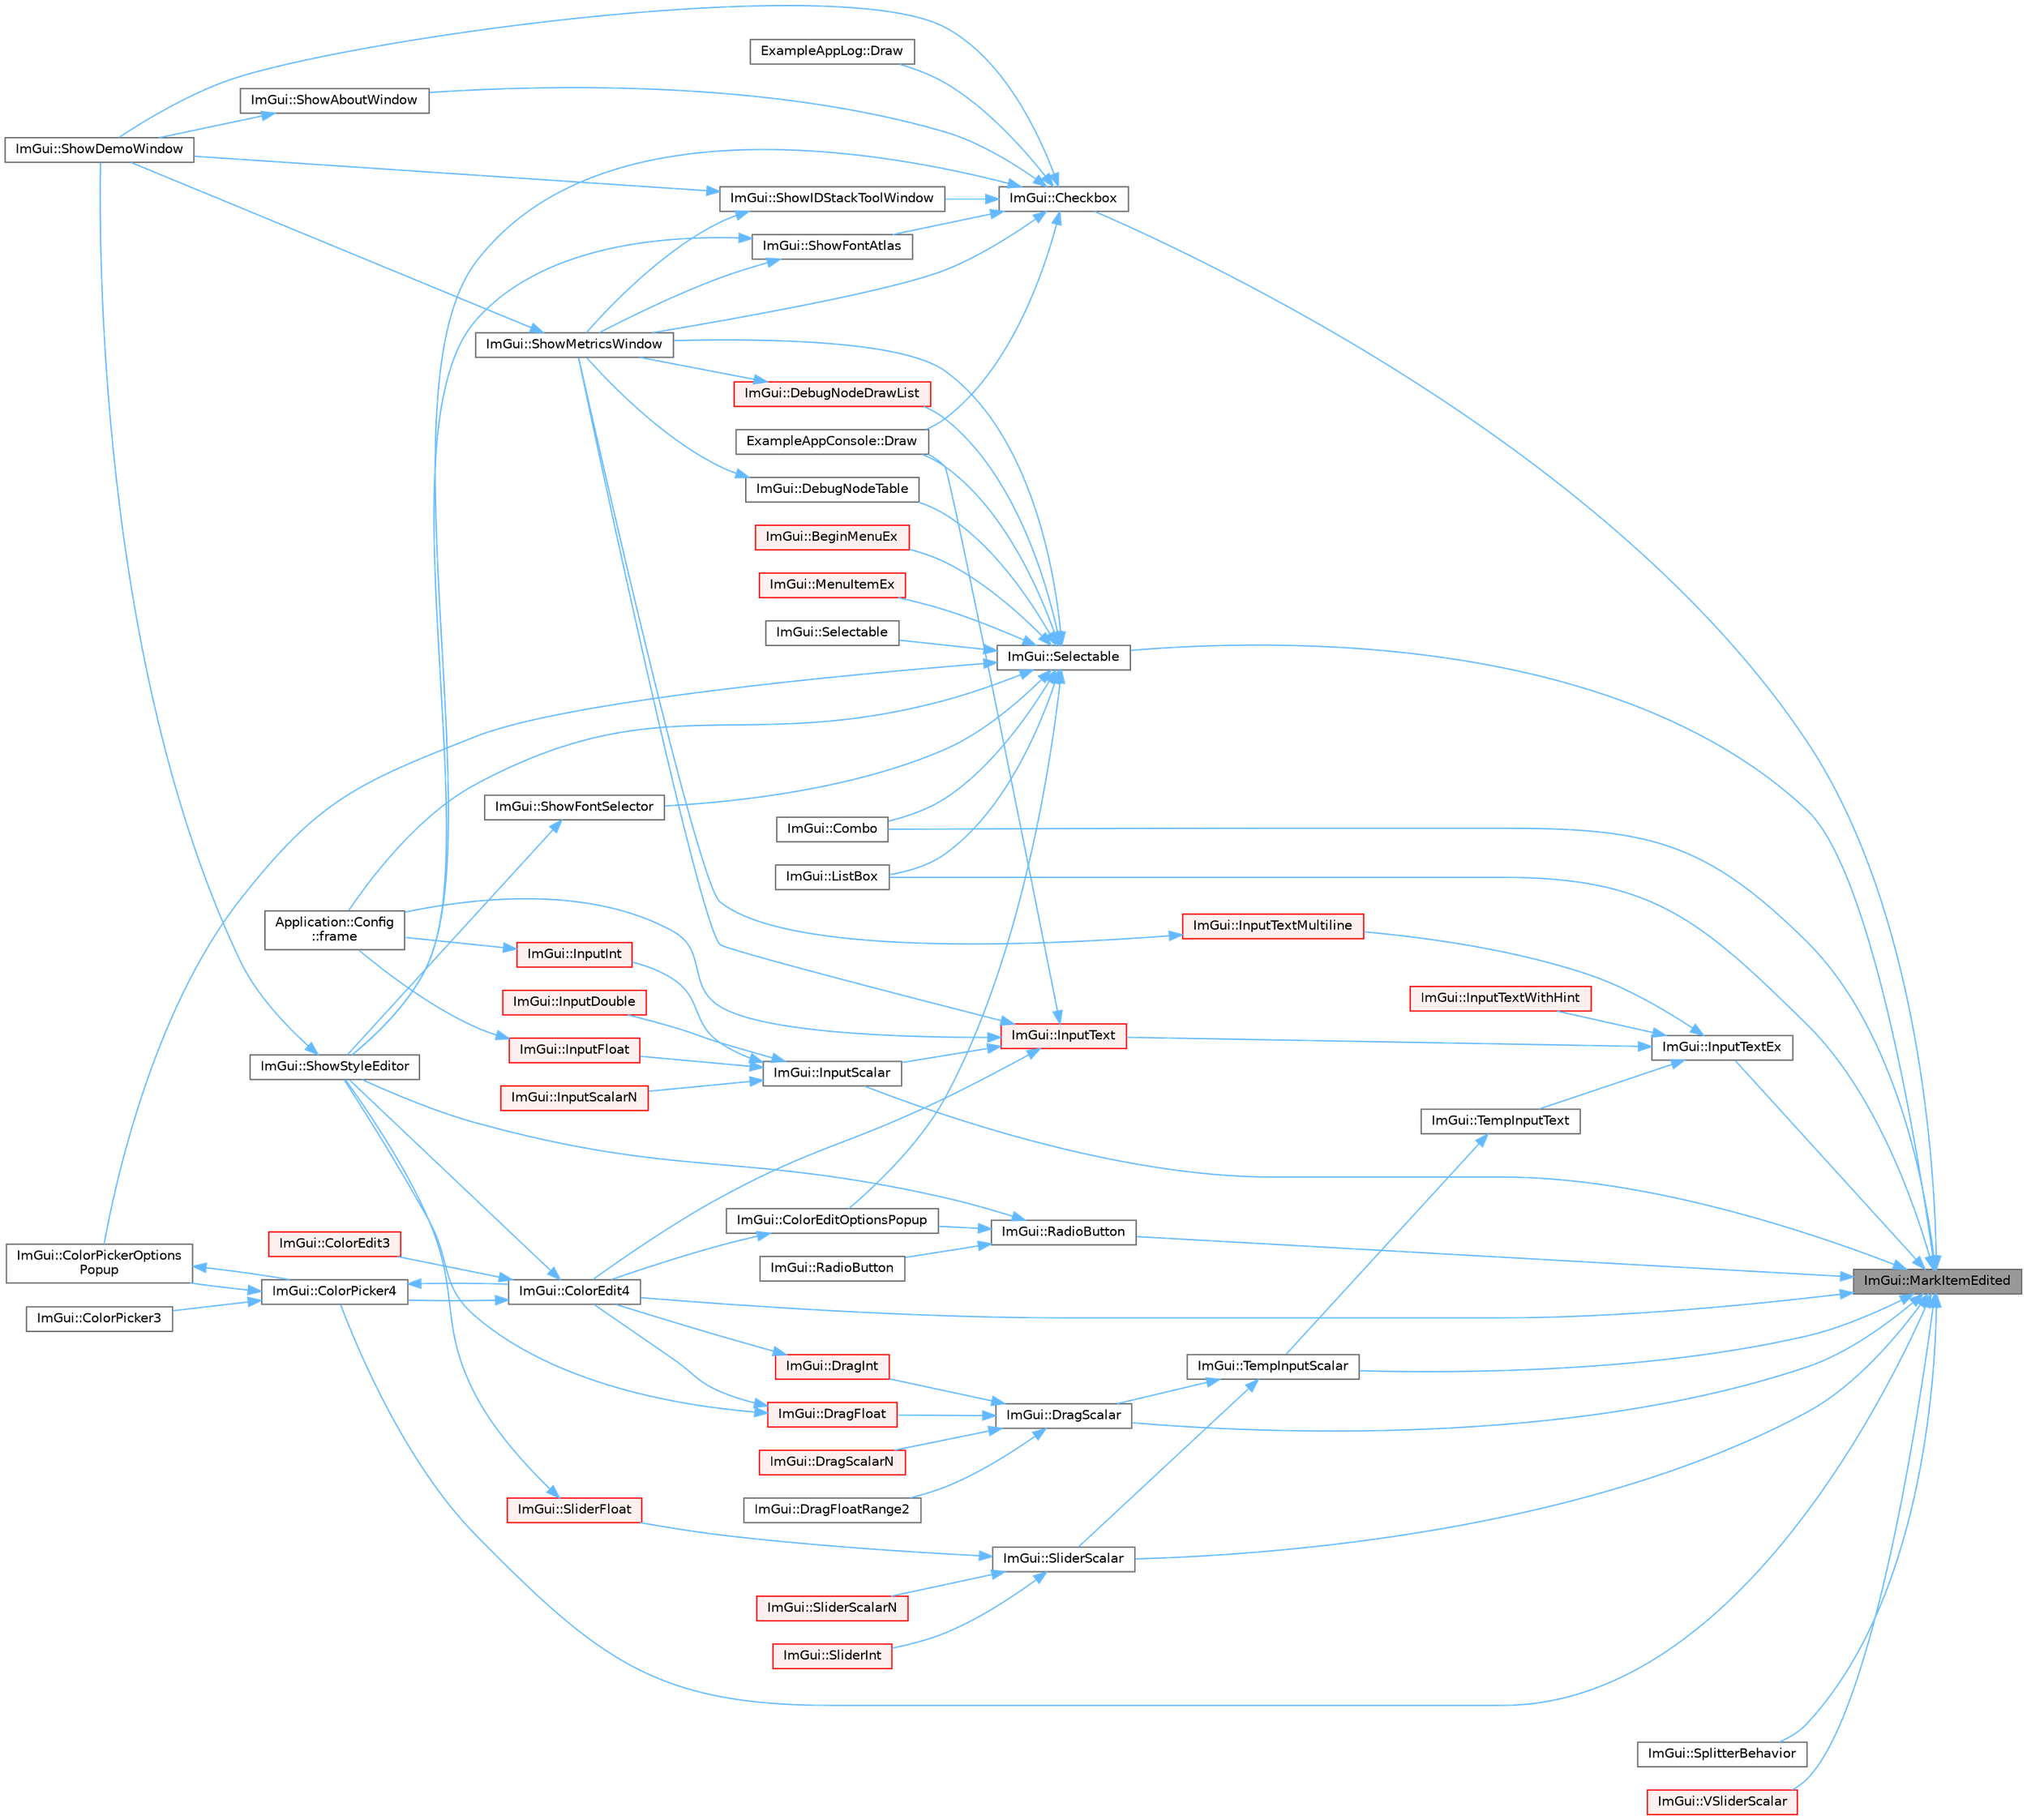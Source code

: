 digraph "ImGui::MarkItemEdited"
{
 // LATEX_PDF_SIZE
  bgcolor="transparent";
  edge [fontname=Helvetica,fontsize=10,labelfontname=Helvetica,labelfontsize=10];
  node [fontname=Helvetica,fontsize=10,shape=box,height=0.2,width=0.4];
  rankdir="RL";
  Node1 [id="Node000001",label="ImGui::MarkItemEdited",height=0.2,width=0.4,color="gray40", fillcolor="grey60", style="filled", fontcolor="black",tooltip=" "];
  Node1 -> Node2 [id="edge1_Node000001_Node000002",dir="back",color="steelblue1",style="solid",tooltip=" "];
  Node2 [id="Node000002",label="ImGui::Checkbox",height=0.2,width=0.4,color="grey40", fillcolor="white", style="filled",URL="$namespace_im_gui.html#a57d73c1d0ef807fef734d91024092027",tooltip=" "];
  Node2 -> Node3 [id="edge2_Node000002_Node000003",dir="back",color="steelblue1",style="solid",tooltip=" "];
  Node3 [id="Node000003",label="ExampleAppConsole::Draw",height=0.2,width=0.4,color="grey40", fillcolor="white", style="filled",URL="$struct_example_app_console.html#a0518a09c7e8648dd52c7c06df19ac17a",tooltip=" "];
  Node2 -> Node4 [id="edge3_Node000002_Node000004",dir="back",color="steelblue1",style="solid",tooltip=" "];
  Node4 [id="Node000004",label="ExampleAppLog::Draw",height=0.2,width=0.4,color="grey40", fillcolor="white", style="filled",URL="$struct_example_app_log.html#a5ad3a4bdb89171b84aeaff96948a1f77",tooltip=" "];
  Node2 -> Node5 [id="edge4_Node000002_Node000005",dir="back",color="steelblue1",style="solid",tooltip=" "];
  Node5 [id="Node000005",label="ImGui::ShowAboutWindow",height=0.2,width=0.4,color="grey40", fillcolor="white", style="filled",URL="$namespace_im_gui.html#ac297462e33309d0540fa459bccdc9304",tooltip=" "];
  Node5 -> Node6 [id="edge5_Node000005_Node000006",dir="back",color="steelblue1",style="solid",tooltip=" "];
  Node6 [id="Node000006",label="ImGui::ShowDemoWindow",height=0.2,width=0.4,color="grey40", fillcolor="white", style="filled",URL="$namespace_im_gui.html#af95643a0ce4893b9e57c12991922fb18",tooltip=" "];
  Node2 -> Node6 [id="edge6_Node000002_Node000006",dir="back",color="steelblue1",style="solid",tooltip=" "];
  Node2 -> Node7 [id="edge7_Node000002_Node000007",dir="back",color="steelblue1",style="solid",tooltip=" "];
  Node7 [id="Node000007",label="ImGui::ShowFontAtlas",height=0.2,width=0.4,color="grey40", fillcolor="white", style="filled",URL="$namespace_im_gui.html#acab51ec2b39577845309f24535381038",tooltip=" "];
  Node7 -> Node8 [id="edge8_Node000007_Node000008",dir="back",color="steelblue1",style="solid",tooltip=" "];
  Node8 [id="Node000008",label="ImGui::ShowMetricsWindow",height=0.2,width=0.4,color="grey40", fillcolor="white", style="filled",URL="$namespace_im_gui.html#afe7a28c6eb52fff3cc27d5a698fea4ff",tooltip=" "];
  Node8 -> Node6 [id="edge9_Node000008_Node000006",dir="back",color="steelblue1",style="solid",tooltip=" "];
  Node7 -> Node9 [id="edge10_Node000007_Node000009",dir="back",color="steelblue1",style="solid",tooltip=" "];
  Node9 [id="Node000009",label="ImGui::ShowStyleEditor",height=0.2,width=0.4,color="grey40", fillcolor="white", style="filled",URL="$namespace_im_gui.html#ab2eb3dec78d054fe3feab1c091ec5de5",tooltip=" "];
  Node9 -> Node6 [id="edge11_Node000009_Node000006",dir="back",color="steelblue1",style="solid",tooltip=" "];
  Node2 -> Node10 [id="edge12_Node000002_Node000010",dir="back",color="steelblue1",style="solid",tooltip=" "];
  Node10 [id="Node000010",label="ImGui::ShowIDStackToolWindow",height=0.2,width=0.4,color="grey40", fillcolor="white", style="filled",URL="$namespace_im_gui.html#ab4a87bf4a874a8e5872b60b4a9b1d99e",tooltip=" "];
  Node10 -> Node6 [id="edge13_Node000010_Node000006",dir="back",color="steelblue1",style="solid",tooltip=" "];
  Node10 -> Node8 [id="edge14_Node000010_Node000008",dir="back",color="steelblue1",style="solid",tooltip=" "];
  Node2 -> Node8 [id="edge15_Node000002_Node000008",dir="back",color="steelblue1",style="solid",tooltip=" "];
  Node2 -> Node9 [id="edge16_Node000002_Node000009",dir="back",color="steelblue1",style="solid",tooltip=" "];
  Node1 -> Node11 [id="edge17_Node000001_Node000011",dir="back",color="steelblue1",style="solid",tooltip=" "];
  Node11 [id="Node000011",label="ImGui::ColorEdit4",height=0.2,width=0.4,color="grey40", fillcolor="white", style="filled",URL="$namespace_im_gui.html#ac3f45e2aa0b1d591cc8a2cdf8b566a45",tooltip=" "];
  Node11 -> Node12 [id="edge18_Node000011_Node000012",dir="back",color="steelblue1",style="solid",tooltip=" "];
  Node12 [id="Node000012",label="ImGui::ColorEdit3",height=0.2,width=0.4,color="red", fillcolor="#FFF0F0", style="filled",URL="$namespace_im_gui.html#a5afe76ba1c91f07363e40396e7df656e",tooltip=" "];
  Node11 -> Node14 [id="edge19_Node000011_Node000014",dir="back",color="steelblue1",style="solid",tooltip=" "];
  Node14 [id="Node000014",label="ImGui::ColorPicker4",height=0.2,width=0.4,color="grey40", fillcolor="white", style="filled",URL="$namespace_im_gui.html#a3d5aae9e0a14aa051d5a799abbe97b32",tooltip=" "];
  Node14 -> Node11 [id="edge20_Node000014_Node000011",dir="back",color="steelblue1",style="solid",tooltip=" "];
  Node14 -> Node15 [id="edge21_Node000014_Node000015",dir="back",color="steelblue1",style="solid",tooltip=" "];
  Node15 [id="Node000015",label="ImGui::ColorPicker3",height=0.2,width=0.4,color="grey40", fillcolor="white", style="filled",URL="$namespace_im_gui.html#a2a2a98cb9a17b18702be6b954670b388",tooltip=" "];
  Node14 -> Node16 [id="edge22_Node000014_Node000016",dir="back",color="steelblue1",style="solid",tooltip=" "];
  Node16 [id="Node000016",label="ImGui::ColorPickerOptions\lPopup",height=0.2,width=0.4,color="grey40", fillcolor="white", style="filled",URL="$namespace_im_gui.html#a6d112eeb6d8ffdebbc9d9a8c66babbee",tooltip=" "];
  Node16 -> Node14 [id="edge23_Node000016_Node000014",dir="back",color="steelblue1",style="solid",tooltip=" "];
  Node11 -> Node9 [id="edge24_Node000011_Node000009",dir="back",color="steelblue1",style="solid",tooltip=" "];
  Node1 -> Node14 [id="edge25_Node000001_Node000014",dir="back",color="steelblue1",style="solid",tooltip=" "];
  Node1 -> Node17 [id="edge26_Node000001_Node000017",dir="back",color="steelblue1",style="solid",tooltip=" "];
  Node17 [id="Node000017",label="ImGui::Combo",height=0.2,width=0.4,color="grey40", fillcolor="white", style="filled",URL="$namespace_im_gui.html#ad530c65e7cdfaf03f4e9b2f4e3fed8fc",tooltip=" "];
  Node1 -> Node18 [id="edge27_Node000001_Node000018",dir="back",color="steelblue1",style="solid",tooltip=" "];
  Node18 [id="Node000018",label="ImGui::DragScalar",height=0.2,width=0.4,color="grey40", fillcolor="white", style="filled",URL="$namespace_im_gui.html#a17d8926e8f44a6d00575b12081c51fe0",tooltip=" "];
  Node18 -> Node19 [id="edge28_Node000018_Node000019",dir="back",color="steelblue1",style="solid",tooltip=" "];
  Node19 [id="Node000019",label="ImGui::DragFloat",height=0.2,width=0.4,color="red", fillcolor="#FFF0F0", style="filled",URL="$namespace_im_gui.html#aab1b20e7bf98aa7bbdb26f8cd3ad91e6",tooltip=" "];
  Node19 -> Node11 [id="edge29_Node000019_Node000011",dir="back",color="steelblue1",style="solid",tooltip=" "];
  Node19 -> Node9 [id="edge30_Node000019_Node000009",dir="back",color="steelblue1",style="solid",tooltip=" "];
  Node18 -> Node21 [id="edge31_Node000018_Node000021",dir="back",color="steelblue1",style="solid",tooltip=" "];
  Node21 [id="Node000021",label="ImGui::DragFloatRange2",height=0.2,width=0.4,color="grey40", fillcolor="white", style="filled",URL="$namespace_im_gui.html#aa6bfd93ead5c47e84b66185da88b8e8c",tooltip=" "];
  Node18 -> Node22 [id="edge32_Node000018_Node000022",dir="back",color="steelblue1",style="solid",tooltip=" "];
  Node22 [id="Node000022",label="ImGui::DragInt",height=0.2,width=0.4,color="red", fillcolor="#FFF0F0", style="filled",URL="$namespace_im_gui.html#a3714db739ae51fc75601d7fad234a58b",tooltip=" "];
  Node22 -> Node11 [id="edge33_Node000022_Node000011",dir="back",color="steelblue1",style="solid",tooltip=" "];
  Node18 -> Node24 [id="edge34_Node000018_Node000024",dir="back",color="steelblue1",style="solid",tooltip=" "];
  Node24 [id="Node000024",label="ImGui::DragScalarN",height=0.2,width=0.4,color="red", fillcolor="#FFF0F0", style="filled",URL="$namespace_im_gui.html#a1265d2b30ced1fca909e26c8f718fcbd",tooltip=" "];
  Node1 -> Node31 [id="edge35_Node000001_Node000031",dir="back",color="steelblue1",style="solid",tooltip=" "];
  Node31 [id="Node000031",label="ImGui::InputScalar",height=0.2,width=0.4,color="grey40", fillcolor="white", style="filled",URL="$namespace_im_gui.html#afdb54540b7480872fbb746f64344b374",tooltip=" "];
  Node31 -> Node32 [id="edge36_Node000031_Node000032",dir="back",color="steelblue1",style="solid",tooltip=" "];
  Node32 [id="Node000032",label="ImGui::InputDouble",height=0.2,width=0.4,color="red", fillcolor="#FFF0F0", style="filled",URL="$namespace_im_gui.html#ad941c3cfa561ca35b674fd5802bcf870",tooltip=" "];
  Node31 -> Node34 [id="edge37_Node000031_Node000034",dir="back",color="steelblue1",style="solid",tooltip=" "];
  Node34 [id="Node000034",label="ImGui::InputFloat",height=0.2,width=0.4,color="red", fillcolor="#FFF0F0", style="filled",URL="$namespace_im_gui.html#a36b86c9d7226f18c316400c83a904454",tooltip=" "];
  Node34 -> Node35 [id="edge38_Node000034_Node000035",dir="back",color="steelblue1",style="solid",tooltip=" "];
  Node35 [id="Node000035",label="Application::Config\l::frame",height=0.2,width=0.4,color="grey40", fillcolor="white", style="filled",URL="$class_application_1_1_config.html#a291cc3a874949e121dcf83a3f90681bc",tooltip=" "];
  Node31 -> Node36 [id="edge39_Node000031_Node000036",dir="back",color="steelblue1",style="solid",tooltip=" "];
  Node36 [id="Node000036",label="ImGui::InputInt",height=0.2,width=0.4,color="red", fillcolor="#FFF0F0", style="filled",URL="$namespace_im_gui.html#a36fc45a3c41a63ea9a983cc851752505",tooltip=" "];
  Node36 -> Node35 [id="edge40_Node000036_Node000035",dir="back",color="steelblue1",style="solid",tooltip=" "];
  Node31 -> Node37 [id="edge41_Node000031_Node000037",dir="back",color="steelblue1",style="solid",tooltip=" "];
  Node37 [id="Node000037",label="ImGui::InputScalarN",height=0.2,width=0.4,color="red", fillcolor="#FFF0F0", style="filled",URL="$namespace_im_gui.html#afb17f0092027c09183df498834abace9",tooltip=" "];
  Node1 -> Node44 [id="edge42_Node000001_Node000044",dir="back",color="steelblue1",style="solid",tooltip=" "];
  Node44 [id="Node000044",label="ImGui::InputTextEx",height=0.2,width=0.4,color="grey40", fillcolor="white", style="filled",URL="$namespace_im_gui.html#af89af17ecc11653f25fea1e50e195de6",tooltip=" "];
  Node44 -> Node45 [id="edge43_Node000044_Node000045",dir="back",color="steelblue1",style="solid",tooltip=" "];
  Node45 [id="Node000045",label="ImGui::InputText",height=0.2,width=0.4,color="red", fillcolor="#FFF0F0", style="filled",URL="$namespace_im_gui.html#aa72b5760a3a206729723a587ac7c8519",tooltip=" "];
  Node45 -> Node11 [id="edge44_Node000045_Node000011",dir="back",color="steelblue1",style="solid",tooltip=" "];
  Node45 -> Node3 [id="edge45_Node000045_Node000003",dir="back",color="steelblue1",style="solid",tooltip=" "];
  Node45 -> Node35 [id="edge46_Node000045_Node000035",dir="back",color="steelblue1",style="solid",tooltip=" "];
  Node45 -> Node31 [id="edge47_Node000045_Node000031",dir="back",color="steelblue1",style="solid",tooltip=" "];
  Node45 -> Node8 [id="edge48_Node000045_Node000008",dir="back",color="steelblue1",style="solid",tooltip=" "];
  Node44 -> Node48 [id="edge49_Node000044_Node000048",dir="back",color="steelblue1",style="solid",tooltip=" "];
  Node48 [id="Node000048",label="ImGui::InputTextMultiline",height=0.2,width=0.4,color="red", fillcolor="#FFF0F0", style="filled",URL="$namespace_im_gui.html#a0470693929ed9930cbf5b737577c2414",tooltip=" "];
  Node48 -> Node8 [id="edge50_Node000048_Node000008",dir="back",color="steelblue1",style="solid",tooltip=" "];
  Node44 -> Node50 [id="edge51_Node000044_Node000050",dir="back",color="steelblue1",style="solid",tooltip=" "];
  Node50 [id="Node000050",label="ImGui::InputTextWithHint",height=0.2,width=0.4,color="red", fillcolor="#FFF0F0", style="filled",URL="$namespace_im_gui.html#aee5a5127f494966ad16e578714e8fac2",tooltip=" "];
  Node44 -> Node52 [id="edge52_Node000044_Node000052",dir="back",color="steelblue1",style="solid",tooltip=" "];
  Node52 [id="Node000052",label="ImGui::TempInputText",height=0.2,width=0.4,color="grey40", fillcolor="white", style="filled",URL="$namespace_im_gui.html#ae85def71d2fcf5409035b583b315964e",tooltip=" "];
  Node52 -> Node53 [id="edge53_Node000052_Node000053",dir="back",color="steelblue1",style="solid",tooltip=" "];
  Node53 [id="Node000053",label="ImGui::TempInputScalar",height=0.2,width=0.4,color="grey40", fillcolor="white", style="filled",URL="$namespace_im_gui.html#a392fed3e7db2a75abf217bf84c6abce9",tooltip=" "];
  Node53 -> Node18 [id="edge54_Node000053_Node000018",dir="back",color="steelblue1",style="solid",tooltip=" "];
  Node53 -> Node54 [id="edge55_Node000053_Node000054",dir="back",color="steelblue1",style="solid",tooltip=" "];
  Node54 [id="Node000054",label="ImGui::SliderScalar",height=0.2,width=0.4,color="grey40", fillcolor="white", style="filled",URL="$namespace_im_gui.html#afdd7faa9a69f75b8d674cdc207441bea",tooltip=" "];
  Node54 -> Node55 [id="edge56_Node000054_Node000055",dir="back",color="steelblue1",style="solid",tooltip=" "];
  Node55 [id="Node000055",label="ImGui::SliderFloat",height=0.2,width=0.4,color="red", fillcolor="#FFF0F0", style="filled",URL="$namespace_im_gui.html#a864f761801792a0cc5ce3408f3392cfc",tooltip=" "];
  Node55 -> Node9 [id="edge57_Node000055_Node000009",dir="back",color="steelblue1",style="solid",tooltip=" "];
  Node54 -> Node57 [id="edge58_Node000054_Node000057",dir="back",color="steelblue1",style="solid",tooltip=" "];
  Node57 [id="Node000057",label="ImGui::SliderInt",height=0.2,width=0.4,color="red", fillcolor="#FFF0F0", style="filled",URL="$namespace_im_gui.html#a580128c9b35d1a9fc5b7a057f6f5464a",tooltip=" "];
  Node54 -> Node59 [id="edge59_Node000054_Node000059",dir="back",color="steelblue1",style="solid",tooltip=" "];
  Node59 [id="Node000059",label="ImGui::SliderScalarN",height=0.2,width=0.4,color="red", fillcolor="#FFF0F0", style="filled",URL="$namespace_im_gui.html#a64031a4ad000695c1e1d3f42792f4bb4",tooltip=" "];
  Node1 -> Node66 [id="edge60_Node000001_Node000066",dir="back",color="steelblue1",style="solid",tooltip=" "];
  Node66 [id="Node000066",label="ImGui::ListBox",height=0.2,width=0.4,color="grey40", fillcolor="white", style="filled",URL="$namespace_im_gui.html#a94c78076bd40ff548ecd124f95af8710",tooltip=" "];
  Node1 -> Node67 [id="edge61_Node000001_Node000067",dir="back",color="steelblue1",style="solid",tooltip=" "];
  Node67 [id="Node000067",label="ImGui::RadioButton",height=0.2,width=0.4,color="grey40", fillcolor="white", style="filled",URL="$namespace_im_gui.html#a6b146763845cbad5a4144772279631bc",tooltip=" "];
  Node67 -> Node68 [id="edge62_Node000067_Node000068",dir="back",color="steelblue1",style="solid",tooltip=" "];
  Node68 [id="Node000068",label="ImGui::ColorEditOptionsPopup",height=0.2,width=0.4,color="grey40", fillcolor="white", style="filled",URL="$namespace_im_gui.html#a6bfb117816d669f8704e5d0c0c0795fe",tooltip=" "];
  Node68 -> Node11 [id="edge63_Node000068_Node000011",dir="back",color="steelblue1",style="solid",tooltip=" "];
  Node67 -> Node69 [id="edge64_Node000067_Node000069",dir="back",color="steelblue1",style="solid",tooltip=" "];
  Node69 [id="Node000069",label="ImGui::RadioButton",height=0.2,width=0.4,color="grey40", fillcolor="white", style="filled",URL="$namespace_im_gui.html#a018d2b61d2f00bb7a9dd2b1f933b93a5",tooltip=" "];
  Node67 -> Node9 [id="edge65_Node000067_Node000009",dir="back",color="steelblue1",style="solid",tooltip=" "];
  Node1 -> Node70 [id="edge66_Node000001_Node000070",dir="back",color="steelblue1",style="solid",tooltip=" "];
  Node70 [id="Node000070",label="ImGui::Selectable",height=0.2,width=0.4,color="grey40", fillcolor="white", style="filled",URL="$namespace_im_gui.html#af98575238bda183a523df19fb447af60",tooltip=" "];
  Node70 -> Node71 [id="edge67_Node000070_Node000071",dir="back",color="steelblue1",style="solid",tooltip=" "];
  Node71 [id="Node000071",label="ImGui::BeginMenuEx",height=0.2,width=0.4,color="red", fillcolor="#FFF0F0", style="filled",URL="$namespace_im_gui.html#a8dc671f87ed281b6445ce6ae4ab25183",tooltip=" "];
  Node70 -> Node68 [id="edge68_Node000070_Node000068",dir="back",color="steelblue1",style="solid",tooltip=" "];
  Node70 -> Node16 [id="edge69_Node000070_Node000016",dir="back",color="steelblue1",style="solid",tooltip=" "];
  Node70 -> Node17 [id="edge70_Node000070_Node000017",dir="back",color="steelblue1",style="solid",tooltip=" "];
  Node70 -> Node73 [id="edge71_Node000070_Node000073",dir="back",color="steelblue1",style="solid",tooltip=" "];
  Node73 [id="Node000073",label="ImGui::DebugNodeDrawList",height=0.2,width=0.4,color="red", fillcolor="#FFF0F0", style="filled",URL="$namespace_im_gui.html#af7b5e35566da44ac1ea8a7e1b9d9d574",tooltip=" "];
  Node73 -> Node8 [id="edge72_Node000073_Node000008",dir="back",color="steelblue1",style="solid",tooltip=" "];
  Node70 -> Node78 [id="edge73_Node000070_Node000078",dir="back",color="steelblue1",style="solid",tooltip=" "];
  Node78 [id="Node000078",label="ImGui::DebugNodeTable",height=0.2,width=0.4,color="grey40", fillcolor="white", style="filled",URL="$namespace_im_gui.html#ae944ffc599add73d6f3220165475ffd8",tooltip=" "];
  Node78 -> Node8 [id="edge74_Node000078_Node000008",dir="back",color="steelblue1",style="solid",tooltip=" "];
  Node70 -> Node3 [id="edge75_Node000070_Node000003",dir="back",color="steelblue1",style="solid",tooltip=" "];
  Node70 -> Node35 [id="edge76_Node000070_Node000035",dir="back",color="steelblue1",style="solid",tooltip=" "];
  Node70 -> Node66 [id="edge77_Node000070_Node000066",dir="back",color="steelblue1",style="solid",tooltip=" "];
  Node70 -> Node79 [id="edge78_Node000070_Node000079",dir="back",color="steelblue1",style="solid",tooltip=" "];
  Node79 [id="Node000079",label="ImGui::MenuItemEx",height=0.2,width=0.4,color="red", fillcolor="#FFF0F0", style="filled",URL="$namespace_im_gui.html#ab5e6e4c78805615fb4d26d4918031f9c",tooltip=" "];
  Node70 -> Node95 [id="edge79_Node000070_Node000095",dir="back",color="steelblue1",style="solid",tooltip=" "];
  Node95 [id="Node000095",label="ImGui::Selectable",height=0.2,width=0.4,color="grey40", fillcolor="white", style="filled",URL="$namespace_im_gui.html#a9229a9c3c304ffc0c98ffe2ee4ff5e40",tooltip=" "];
  Node70 -> Node96 [id="edge80_Node000070_Node000096",dir="back",color="steelblue1",style="solid",tooltip=" "];
  Node96 [id="Node000096",label="ImGui::ShowFontSelector",height=0.2,width=0.4,color="grey40", fillcolor="white", style="filled",URL="$namespace_im_gui.html#a0bdce99eef17ef1e1fef40a18bd811ab",tooltip=" "];
  Node96 -> Node9 [id="edge81_Node000096_Node000009",dir="back",color="steelblue1",style="solid",tooltip=" "];
  Node70 -> Node8 [id="edge82_Node000070_Node000008",dir="back",color="steelblue1",style="solid",tooltip=" "];
  Node1 -> Node54 [id="edge83_Node000001_Node000054",dir="back",color="steelblue1",style="solid",tooltip=" "];
  Node1 -> Node97 [id="edge84_Node000001_Node000097",dir="back",color="steelblue1",style="solid",tooltip=" "];
  Node97 [id="Node000097",label="ImGui::SplitterBehavior",height=0.2,width=0.4,color="grey40", fillcolor="white", style="filled",URL="$namespace_im_gui.html#a285913cd915ee715cd6a804e1b83814c",tooltip=" "];
  Node1 -> Node53 [id="edge85_Node000001_Node000053",dir="back",color="steelblue1",style="solid",tooltip=" "];
  Node1 -> Node98 [id="edge86_Node000001_Node000098",dir="back",color="steelblue1",style="solid",tooltip=" "];
  Node98 [id="Node000098",label="ImGui::VSliderScalar",height=0.2,width=0.4,color="red", fillcolor="#FFF0F0", style="filled",URL="$namespace_im_gui.html#a6ad24ca37a530d43f9d1c727d94e4829",tooltip=" "];
}
